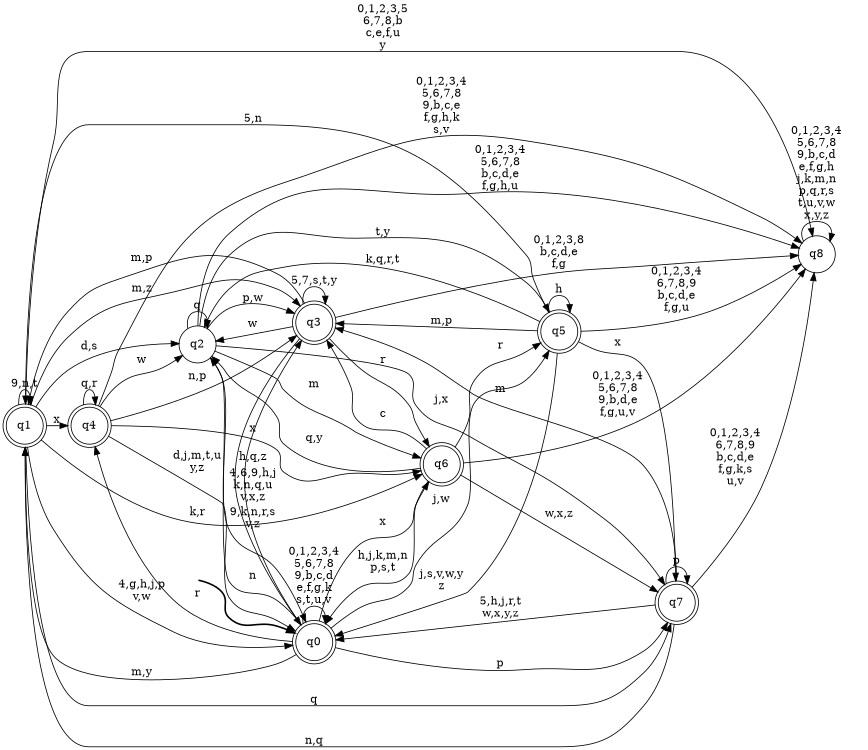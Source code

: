 digraph BlueStar {
__start0 [style = invis, shape = none, label = "", width = 0, height = 0];

rankdir=LR;
size="8,5";

s0 [style="rounded,filled", color="black", fillcolor="white" shape="doublecircle", label="q0"];
s1 [style="rounded,filled", color="black", fillcolor="white" shape="doublecircle", label="q1"];
s2 [style="filled", color="black", fillcolor="white" shape="circle", label="q2"];
s3 [style="rounded,filled", color="black", fillcolor="white" shape="doublecircle", label="q3"];
s4 [style="rounded,filled", color="black", fillcolor="white" shape="doublecircle", label="q4"];
s5 [style="rounded,filled", color="black", fillcolor="white" shape="doublecircle", label="q5"];
s6 [style="rounded,filled", color="black", fillcolor="white" shape="doublecircle", label="q6"];
s7 [style="rounded,filled", color="black", fillcolor="white" shape="doublecircle", label="q7"];
s8 [style="filled", color="black", fillcolor="white" shape="circle", label="q8"];
subgraph cluster_main { 
	graph [pad=".75", ranksep="0.15", nodesep="0.15"];
	 style=invis; 
	__start0 -> s0 [penwidth=2];
}
s0 -> s0 [label="0,1,2,3,4\n5,6,7,8\n9,b,c,d\ne,f,g,k\ns,t,u,v"];
s0 -> s1 [label="m,y"];
s0 -> s2 [label="n"];
s0 -> s3 [label="h,q,z"];
s0 -> s4 [label="r"];
s0 -> s5 [label="j,w"];
s0 -> s6 [label="x"];
s0 -> s7 [label="p"];
s1 -> s0 [label="4,g,h,j,p\nv,w"];
s1 -> s1 [label="9,n,t"];
s1 -> s2 [label="d,s"];
s1 -> s3 [label="m,z"];
s1 -> s4 [label="x"];
s1 -> s6 [label="k,r"];
s1 -> s7 [label="q"];
s1 -> s8 [label="0,1,2,3,5\n6,7,8,b\nc,e,f,u\ny"];
s2 -> s0 [label="9,k,n,r,s\nv,z"];
s2 -> s2 [label="q"];
s2 -> s3 [label="p,w"];
s2 -> s5 [label="t,y"];
s2 -> s6 [label="m"];
s2 -> s7 [label="j,x"];
s2 -> s8 [label="0,1,2,3,4\n5,6,7,8\nb,c,d,e\nf,g,h,u"];
s3 -> s0 [label="4,6,9,h,j\nk,n,q,u\nv,x,z"];
s3 -> s1 [label="m,p"];
s3 -> s2 [label="w"];
s3 -> s3 [label="5,7,s,t,y"];
s3 -> s6 [label="r"];
s3 -> s8 [label="0,1,2,3,8\nb,c,d,e\nf,g"];
s4 -> s0 [label="d,j,m,t,u\ny,z"];
s4 -> s2 [label="w"];
s4 -> s3 [label="n,p"];
s4 -> s4 [label="q,r"];
s4 -> s6 [label="x"];
s4 -> s8 [label="0,1,2,3,4\n5,6,7,8\n9,b,c,e\nf,g,h,k\ns,v"];
s5 -> s0 [label="j,s,v,w,y\nz"];
s5 -> s1 [label="5,n"];
s5 -> s2 [label="k,q,r,t"];
s5 -> s3 [label="m,p"];
s5 -> s5 [label="h"];
s5 -> s7 [label="x"];
s5 -> s8 [label="0,1,2,3,4\n6,7,8,9\nb,c,d,e\nf,g,u"];
s6 -> s0 [label="h,j,k,m,n\np,s,t"];
s6 -> s2 [label="q,y"];
s6 -> s3 [label="c"];
s6 -> s5 [label="r"];
s6 -> s7 [label="w,x,z"];
s6 -> s8 [label="0,1,2,3,4\n5,6,7,8\n9,b,d,e\nf,g,u,v"];
s7 -> s0 [label="5,h,j,r,t\nw,x,y,z"];
s7 -> s1 [label="n,q"];
s7 -> s3 [label="m"];
s7 -> s7 [label="p"];
s7 -> s8 [label="0,1,2,3,4\n6,7,8,9\nb,c,d,e\nf,g,k,s\nu,v"];
s8 -> s8 [label="0,1,2,3,4\n5,6,7,8\n9,b,c,d\ne,f,g,h\nj,k,m,n\np,q,r,s\nt,u,v,w\nx,y,z"];

}